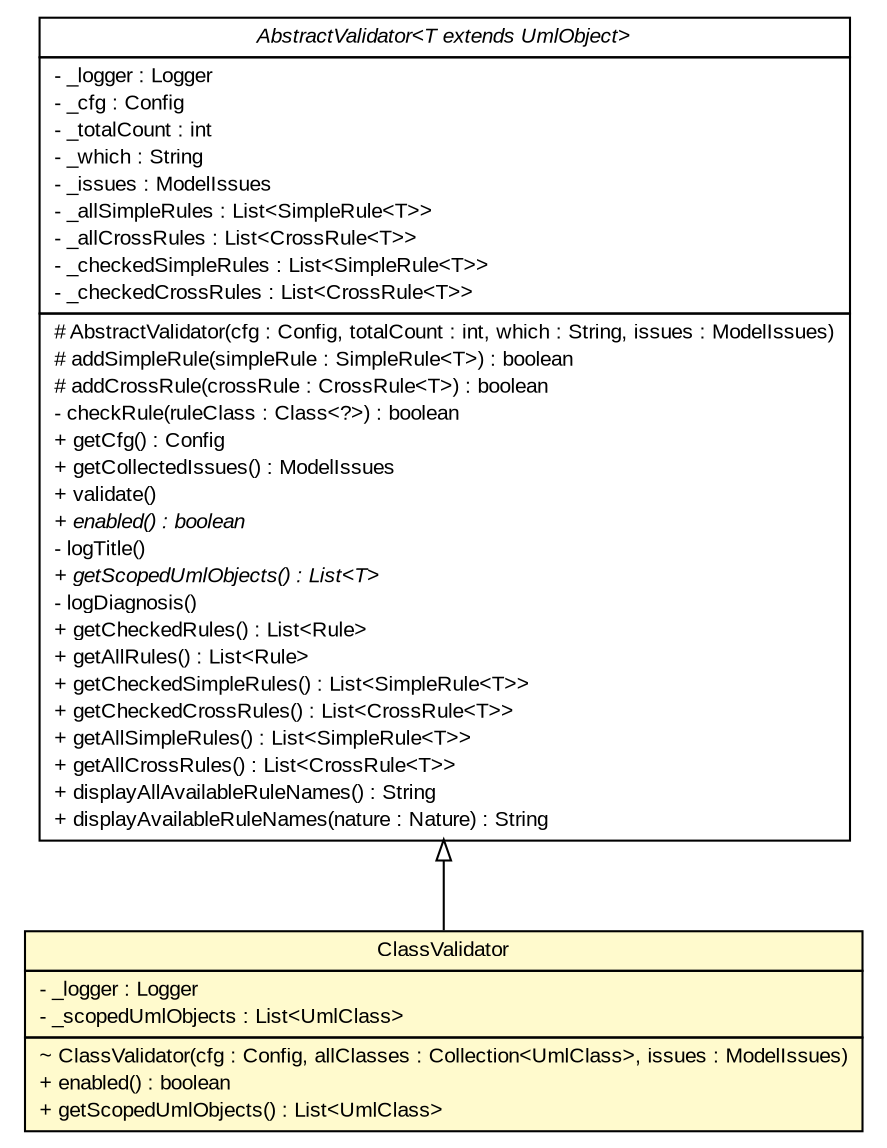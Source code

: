 #!/usr/local/bin/dot
#
# Class diagram 
# Generated by UMLGraph version R5_6_6-6-g3bdff0 (http://www.umlgraph.org/)
#

digraph G {
	edge [fontname="arial",fontsize=10,labelfontname="arial",labelfontsize=10];
	node [fontname="arial",fontsize=10,shape=plaintext];
	nodesep=0.25;
	ranksep=0.5;
	// org.tanjakostic.jcleancim.validation.ClassValidator
	c59157 [label=<<table title="org.tanjakostic.jcleancim.validation.ClassValidator" border="0" cellborder="1" cellspacing="0" cellpadding="2" port="p" bgcolor="lemonChiffon" href="./ClassValidator.html">
		<tr><td><table border="0" cellspacing="0" cellpadding="1">
<tr><td align="center" balign="center"> ClassValidator </td></tr>
		</table></td></tr>
		<tr><td><table border="0" cellspacing="0" cellpadding="1">
<tr><td align="left" balign="left"> - _logger : Logger </td></tr>
<tr><td align="left" balign="left"> - _scopedUmlObjects : List&lt;UmlClass&gt; </td></tr>
		</table></td></tr>
		<tr><td><table border="0" cellspacing="0" cellpadding="1">
<tr><td align="left" balign="left"> ~ ClassValidator(cfg : Config, allClasses : Collection&lt;UmlClass&gt;, issues : ModelIssues) </td></tr>
<tr><td align="left" balign="left"> + enabled() : boolean </td></tr>
<tr><td align="left" balign="left"> + getScopedUmlObjects() : List&lt;UmlClass&gt; </td></tr>
		</table></td></tr>
		</table>>, URL="./ClassValidator.html", fontname="arial", fontcolor="black", fontsize=10.0];
	// org.tanjakostic.jcleancim.validation.AbstractValidator<T extends org.tanjakostic.jcleancim.model.UmlObject>
	c59268 [label=<<table title="org.tanjakostic.jcleancim.validation.AbstractValidator" border="0" cellborder="1" cellspacing="0" cellpadding="2" port="p" href="./AbstractValidator.html">
		<tr><td><table border="0" cellspacing="0" cellpadding="1">
<tr><td align="center" balign="center"><font face="Arial Italic"> AbstractValidator&lt;T extends UmlObject&gt; </font></td></tr>
		</table></td></tr>
		<tr><td><table border="0" cellspacing="0" cellpadding="1">
<tr><td align="left" balign="left"> - _logger : Logger </td></tr>
<tr><td align="left" balign="left"> - _cfg : Config </td></tr>
<tr><td align="left" balign="left"> - _totalCount : int </td></tr>
<tr><td align="left" balign="left"> - _which : String </td></tr>
<tr><td align="left" balign="left"> - _issues : ModelIssues </td></tr>
<tr><td align="left" balign="left"> - _allSimpleRules : List&lt;SimpleRule&lt;T&gt;&gt; </td></tr>
<tr><td align="left" balign="left"> - _allCrossRules : List&lt;CrossRule&lt;T&gt;&gt; </td></tr>
<tr><td align="left" balign="left"> - _checkedSimpleRules : List&lt;SimpleRule&lt;T&gt;&gt; </td></tr>
<tr><td align="left" balign="left"> - _checkedCrossRules : List&lt;CrossRule&lt;T&gt;&gt; </td></tr>
		</table></td></tr>
		<tr><td><table border="0" cellspacing="0" cellpadding="1">
<tr><td align="left" balign="left"> # AbstractValidator(cfg : Config, totalCount : int, which : String, issues : ModelIssues) </td></tr>
<tr><td align="left" balign="left"> # addSimpleRule(simpleRule : SimpleRule&lt;T&gt;) : boolean </td></tr>
<tr><td align="left" balign="left"> # addCrossRule(crossRule : CrossRule&lt;T&gt;) : boolean </td></tr>
<tr><td align="left" balign="left"> - checkRule(ruleClass : Class&lt;?&gt;) : boolean </td></tr>
<tr><td align="left" balign="left"> + getCfg() : Config </td></tr>
<tr><td align="left" balign="left"> + getCollectedIssues() : ModelIssues </td></tr>
<tr><td align="left" balign="left"> + validate() </td></tr>
<tr><td align="left" balign="left"><font face="Arial Italic" point-size="10.0"> + enabled() : boolean </font></td></tr>
<tr><td align="left" balign="left"> - logTitle() </td></tr>
<tr><td align="left" balign="left"><font face="Arial Italic" point-size="10.0"> + getScopedUmlObjects() : List&lt;T&gt; </font></td></tr>
<tr><td align="left" balign="left"> - logDiagnosis() </td></tr>
<tr><td align="left" balign="left"> + getCheckedRules() : List&lt;Rule&gt; </td></tr>
<tr><td align="left" balign="left"> + getAllRules() : List&lt;Rule&gt; </td></tr>
<tr><td align="left" balign="left"> + getCheckedSimpleRules() : List&lt;SimpleRule&lt;T&gt;&gt; </td></tr>
<tr><td align="left" balign="left"> + getCheckedCrossRules() : List&lt;CrossRule&lt;T&gt;&gt; </td></tr>
<tr><td align="left" balign="left"> + getAllSimpleRules() : List&lt;SimpleRule&lt;T&gt;&gt; </td></tr>
<tr><td align="left" balign="left"> + getAllCrossRules() : List&lt;CrossRule&lt;T&gt;&gt; </td></tr>
<tr><td align="left" balign="left"> + displayAllAvailableRuleNames() : String </td></tr>
<tr><td align="left" balign="left"> + displayAvailableRuleNames(nature : Nature) : String </td></tr>
		</table></td></tr>
		</table>>, URL="./AbstractValidator.html", fontname="arial", fontcolor="black", fontsize=10.0];
	//org.tanjakostic.jcleancim.validation.ClassValidator extends org.tanjakostic.jcleancim.validation.AbstractValidator<org.tanjakostic.jcleancim.model.UmlClass>
	c59268:p -> c59157:p [dir=back,arrowtail=empty];
}

